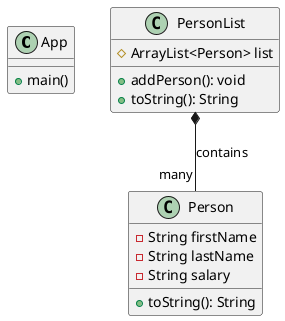 @startuml

class App {
  +main()
}

class Person {
  -String firstName
  -String lastName
  -String salary
  +toString(): String
}

class PersonList {
  #ArrayList<Person> list
  +addPerson(): void
  +toString(): String
}

PersonList *-- "many" Person : contains

@enduml
